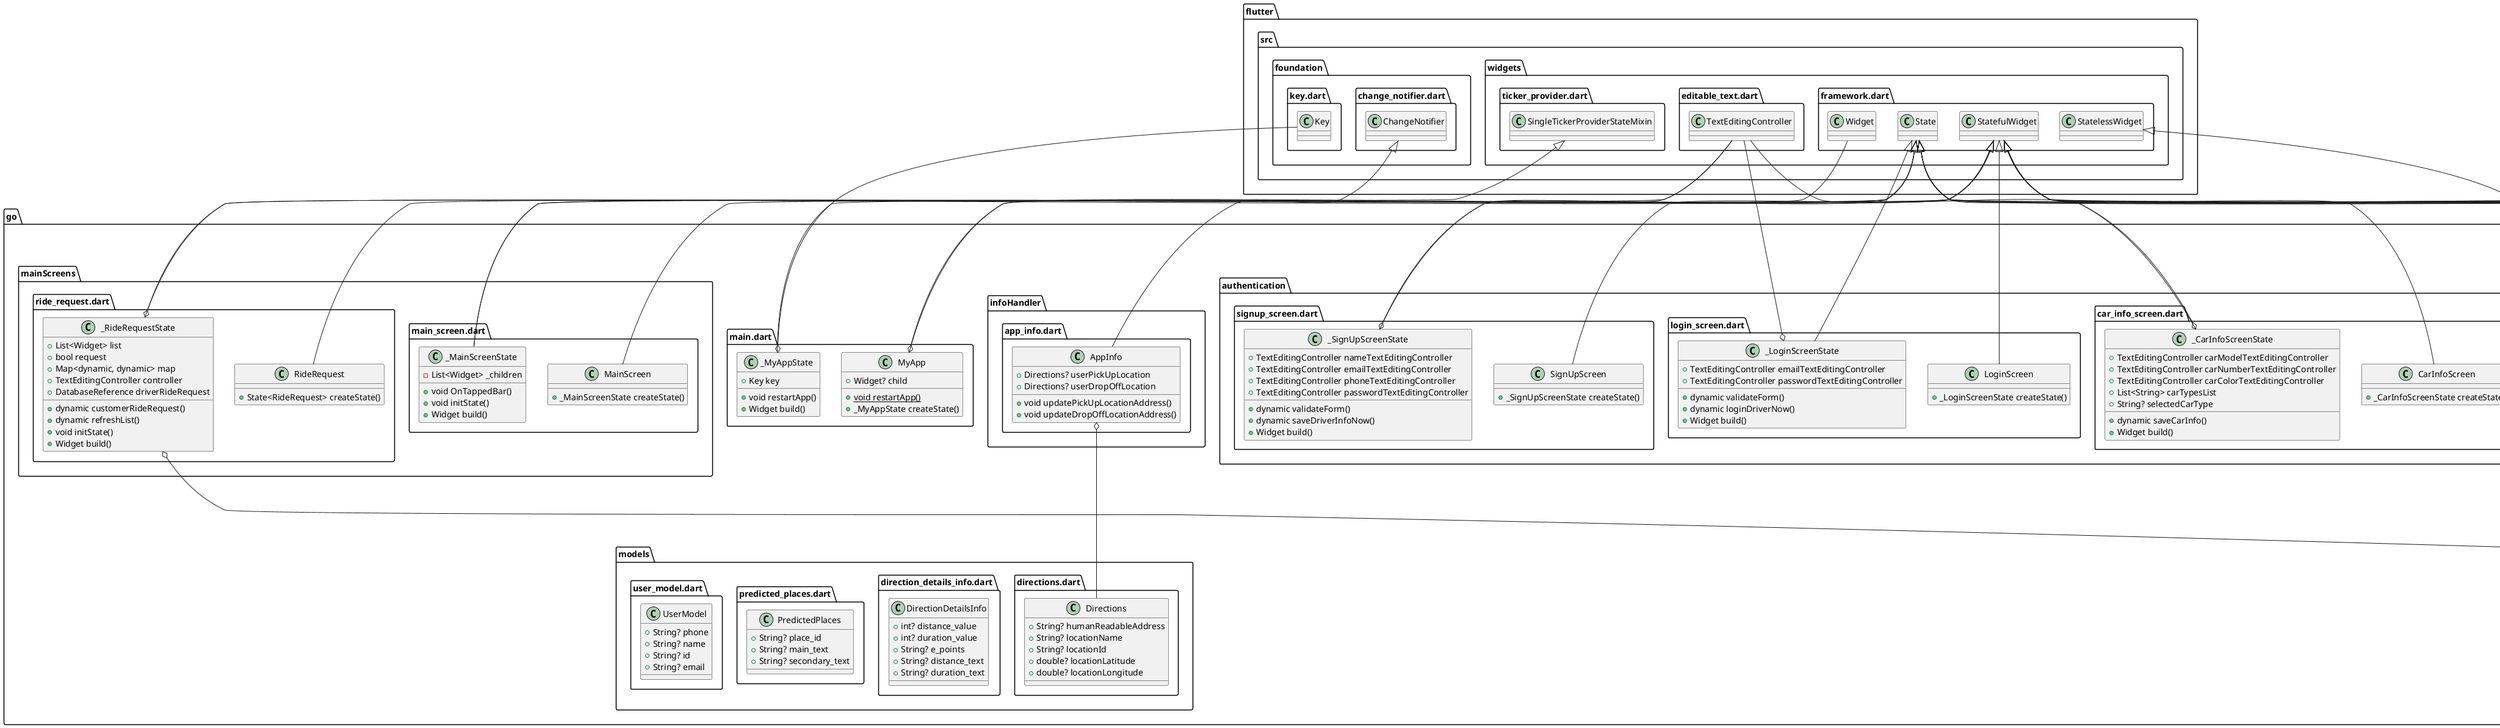 @startuml
set namespaceSeparator ::

class "go::assistant::assistant_methods.dart::AssistantMethods" {
  {static} +Future<String> searchAddressForGeographicCoOrdinates()
  {static} +void readCurrentOnlineUserInfo()
  {static} +Future<DirectionDetailsInfo?> obtainOriginToDestinationDirectionDetails()
}

class "go::assistant::request_assistant.dart::RequestAssistant" {
  {static} +Future<dynamic> receiveRequest()
}

class "go::authentication::car_info_screen.dart::CarInfoScreen" {
  +_CarInfoScreenState createState()
}

"flutter::src::widgets::framework.dart::StatefulWidget" <|-- "go::authentication::car_info_screen.dart::CarInfoScreen"

class "go::authentication::car_info_screen.dart::_CarInfoScreenState" {
  +TextEditingController carModelTextEditingController
  +TextEditingController carNumberTextEditingController
  +TextEditingController carColorTextEditingController
  +List<String> carTypesList
  +String? selectedCarType
  +dynamic saveCarInfo()
  +Widget build()
}

"go::authentication::car_info_screen.dart::_CarInfoScreenState" o-- "flutter::src::widgets::editable_text.dart::TextEditingController"
"flutter::src::widgets::framework.dart::State" <|-- "go::authentication::car_info_screen.dart::_CarInfoScreenState"

class "go::authentication::login_screen.dart::LoginScreen" {
  +_LoginScreenState createState()
}

"flutter::src::widgets::framework.dart::StatefulWidget" <|-- "go::authentication::login_screen.dart::LoginScreen"

class "go::authentication::login_screen.dart::_LoginScreenState" {
  +TextEditingController emailTextEditingController
  +TextEditingController passwordTextEditingController
  +dynamic validateForm()
  +dynamic loginDriverNow()
  +Widget build()
}

"go::authentication::login_screen.dart::_LoginScreenState" o-- "flutter::src::widgets::editable_text.dart::TextEditingController"
"flutter::src::widgets::framework.dart::State" <|-- "go::authentication::login_screen.dart::_LoginScreenState"

class "go::authentication::signup_screen.dart::SignUpScreen" {
  +_SignUpScreenState createState()
}

"flutter::src::widgets::framework.dart::StatefulWidget" <|-- "go::authentication::signup_screen.dart::SignUpScreen"

class "go::authentication::signup_screen.dart::_SignUpScreenState" {
  +TextEditingController nameTextEditingController
  +TextEditingController emailTextEditingController
  +TextEditingController phoneTextEditingController
  +TextEditingController passwordTextEditingController
  +dynamic validateForm()
  +dynamic saveDriverInfoNow()
  +Widget build()
}

"go::authentication::signup_screen.dart::_SignUpScreenState" o-- "flutter::src::widgets::editable_text.dart::TextEditingController"
"flutter::src::widgets::framework.dart::State" <|-- "go::authentication::signup_screen.dart::_SignUpScreenState"

class "go::infoHandler::app_info.dart::AppInfo" {
  +Directions? userPickUpLocation
  +Directions? userDropOffLocation
  +void updatePickUpLocationAddress()
  +void updateDropOffLocationAddress()
}

"go::infoHandler::app_info.dart::AppInfo" o-- "go::models::directions.dart::Directions"
"flutter::src::foundation::change_notifier.dart::ChangeNotifier" <|-- "go::infoHandler::app_info.dart::AppInfo"

class "go::main.dart::MyApp" {
  +Widget? child
  {static} +void restartApp()
  +_MyAppState createState()
}

"go::main.dart::MyApp" o-- "flutter::src::widgets::framework.dart::Widget"
"flutter::src::widgets::framework.dart::StatefulWidget" <|-- "go::main.dart::MyApp"

class "go::main.dart::_MyAppState" {
  +Key key
  +void restartApp()
  +Widget build()
}

"go::main.dart::_MyAppState" o-- "flutter::src::foundation::key.dart::Key"
"flutter::src::widgets::framework.dart::State" <|-- "go::main.dart::_MyAppState"

class "go::mainScreens::main_screen.dart::MainScreen" {
  +_MainScreenState createState()
}

"flutter::src::widgets::framework.dart::StatefulWidget" <|-- "go::mainScreens::main_screen.dart::MainScreen"

class "go::mainScreens::main_screen.dart::_MainScreenState" {
  -List<Widget> _children
  +void OnTappedBar()
  +void initState()
  +Widget build()
}

"flutter::src::widgets::framework.dart::State" <|-- "go::mainScreens::main_screen.dart::_MainScreenState"
"flutter::src::widgets::ticker_provider.dart::SingleTickerProviderStateMixin" <|-- "go::mainScreens::main_screen.dart::_MainScreenState"

class "go::mainScreens::ride_request.dart::RideRequest" {
  +State<RideRequest> createState()
}

"flutter::src::widgets::framework.dart::StatefulWidget" <|-- "go::mainScreens::ride_request.dart::RideRequest"

class "go::mainScreens::ride_request.dart::_RideRequestState" {
  +List<Widget> list
  +bool request
  +Map<dynamic, dynamic> map
  +TextEditingController controller
  +DatabaseReference driverRideRequest
  +dynamic customerRideRequest()
  +dynamic refreshList()
  +void initState()
  +Widget build()
}

"go::mainScreens::ride_request.dart::_RideRequestState" o-- "flutter::src::widgets::editable_text.dart::TextEditingController"
"go::mainScreens::ride_request.dart::_RideRequestState" o-- "firebase_database::firebase_database.dart::DatabaseReference"
"flutter::src::widgets::framework.dart::State" <|-- "go::mainScreens::ride_request.dart::_RideRequestState"

class "go::models::directions.dart::Directions" {
  +String? humanReadableAddress
  +String? locationName
  +String? locationId
  +double? locationLatitude
  +double? locationLongitude
}

class "go::models::direction_details_info.dart::DirectionDetailsInfo" {
  +int? distance_value
  +int? duration_value
  +String? e_points
  +String? distance_text
  +String? duration_text
}

class "go::models::predicted_places.dart::PredictedPlaces" {
  +String? place_id
  +String? main_text
  +String? secondary_text
}

class "go::models::user_model.dart::UserModel" {
  +String? phone
  +String? name
  +String? id
  +String? email
}

class "go::splashScreen::splash_screen.dart::MySplashScreen" {
  +_MySplashScreenState createState()
}

"flutter::src::widgets::framework.dart::StatefulWidget" <|-- "go::splashScreen::splash_screen.dart::MySplashScreen"

class "go::splashScreen::splash_screen.dart::_MySplashScreenState" {
  +dynamic startTimer()
  +void initState()
  +Widget build()
}

"flutter::src::widgets::framework.dart::State" <|-- "go::splashScreen::splash_screen.dart::_MySplashScreenState"

class "go::tabPages::earning_tab.dart::EarningsTabPage" {
  +_EarningsTabPageState createState()
}

"flutter::src::widgets::framework.dart::StatefulWidget" <|-- "go::tabPages::earning_tab.dart::EarningsTabPage"

class "go::tabPages::earning_tab.dart::_EarningsTabPageState" {
  +Widget build()
}

"flutter::src::widgets::framework.dart::State" <|-- "go::tabPages::earning_tab.dart::_EarningsTabPageState"

class "go::tabPages::home_tab.dart::HomeTabPage" {
  +_HomeTabPageState createState()
}

"flutter::src::widgets::framework.dart::StatefulWidget" <|-- "go::tabPages::home_tab.dart::HomeTabPage"

class "go::tabPages::home_tab.dart::_HomeTabPageState" {
  +GoogleMapController? newGoogleMapController
  -Completer<GoogleMapController> _controllerGoogleMap
  {static} -CameraPosition _kGooglePlex
  +Position? driverCurrentPosition
  +Geolocator geoLocator
  -LocationPermission? _locationPermission
  +dynamic blackThemeGoogleMap()
  +dynamic checkIfLocationPermissionAllowed()
  +dynamic locateDriverPosition()
  +void initState()
  +Widget build()
  +dynamic driverIsOnlineNow()
  +dynamic updateDriversLocationAtRealTime()
  +dynamic driverIsOfflineNow()
}

"go::tabPages::home_tab.dart::_HomeTabPageState" o-- "google_maps_flutter::google_maps_flutter.dart::GoogleMapController"
"go::tabPages::home_tab.dart::_HomeTabPageState" o-- "dart::async::Completer<GoogleMapController>"
"go::tabPages::home_tab.dart::_HomeTabPageState" o-- "google_maps_flutter_platform_interface::src::types::camera.dart::CameraPosition"
"go::tabPages::home_tab.dart::_HomeTabPageState" o-- "geolocator_platform_interface::src::models::position.dart::Position"
"go::tabPages::home_tab.dart::_HomeTabPageState" o-- "geolocator::geolocator.dart::Geolocator"
"go::tabPages::home_tab.dart::_HomeTabPageState" o-- "geolocator_platform_interface::src::enums::location_permission.dart::LocationPermission"
"flutter::src::widgets::framework.dart::State" <|-- "go::tabPages::home_tab.dart::_HomeTabPageState"

class "go::tabPages::profile_tab.dart::ProfileTabPage" {
  +_ProfileTabPageState createState()
}

"flutter::src::widgets::framework.dart::StatefulWidget" <|-- "go::tabPages::profile_tab.dart::ProfileTabPage"

class "go::tabPages::profile_tab.dart::_ProfileTabPageState" {
  +Widget build()
}

"flutter::src::widgets::framework.dart::State" <|-- "go::tabPages::profile_tab.dart::_ProfileTabPageState"

class "go::tabPages::ratings_tab.dart::RatingsTabPage" {
  +_RatingsTabPageState createState()
}

"flutter::src::widgets::framework.dart::StatefulWidget" <|-- "go::tabPages::ratings_tab.dart::RatingsTabPage"

class "go::tabPages::ratings_tab.dart::_RatingsTabPageState" {
  +Widget build()
}

"flutter::src::widgets::framework.dart::State" <|-- "go::tabPages::ratings_tab.dart::_RatingsTabPageState"

class "go::widgets::progress_dialog.dart::ProgressDialog" {
  +String? message
  +Widget build()
}

"flutter::src::widgets::framework.dart::StatelessWidget" <|-- "go::widgets::progress_dialog.dart::ProgressDialog"


@enduml
